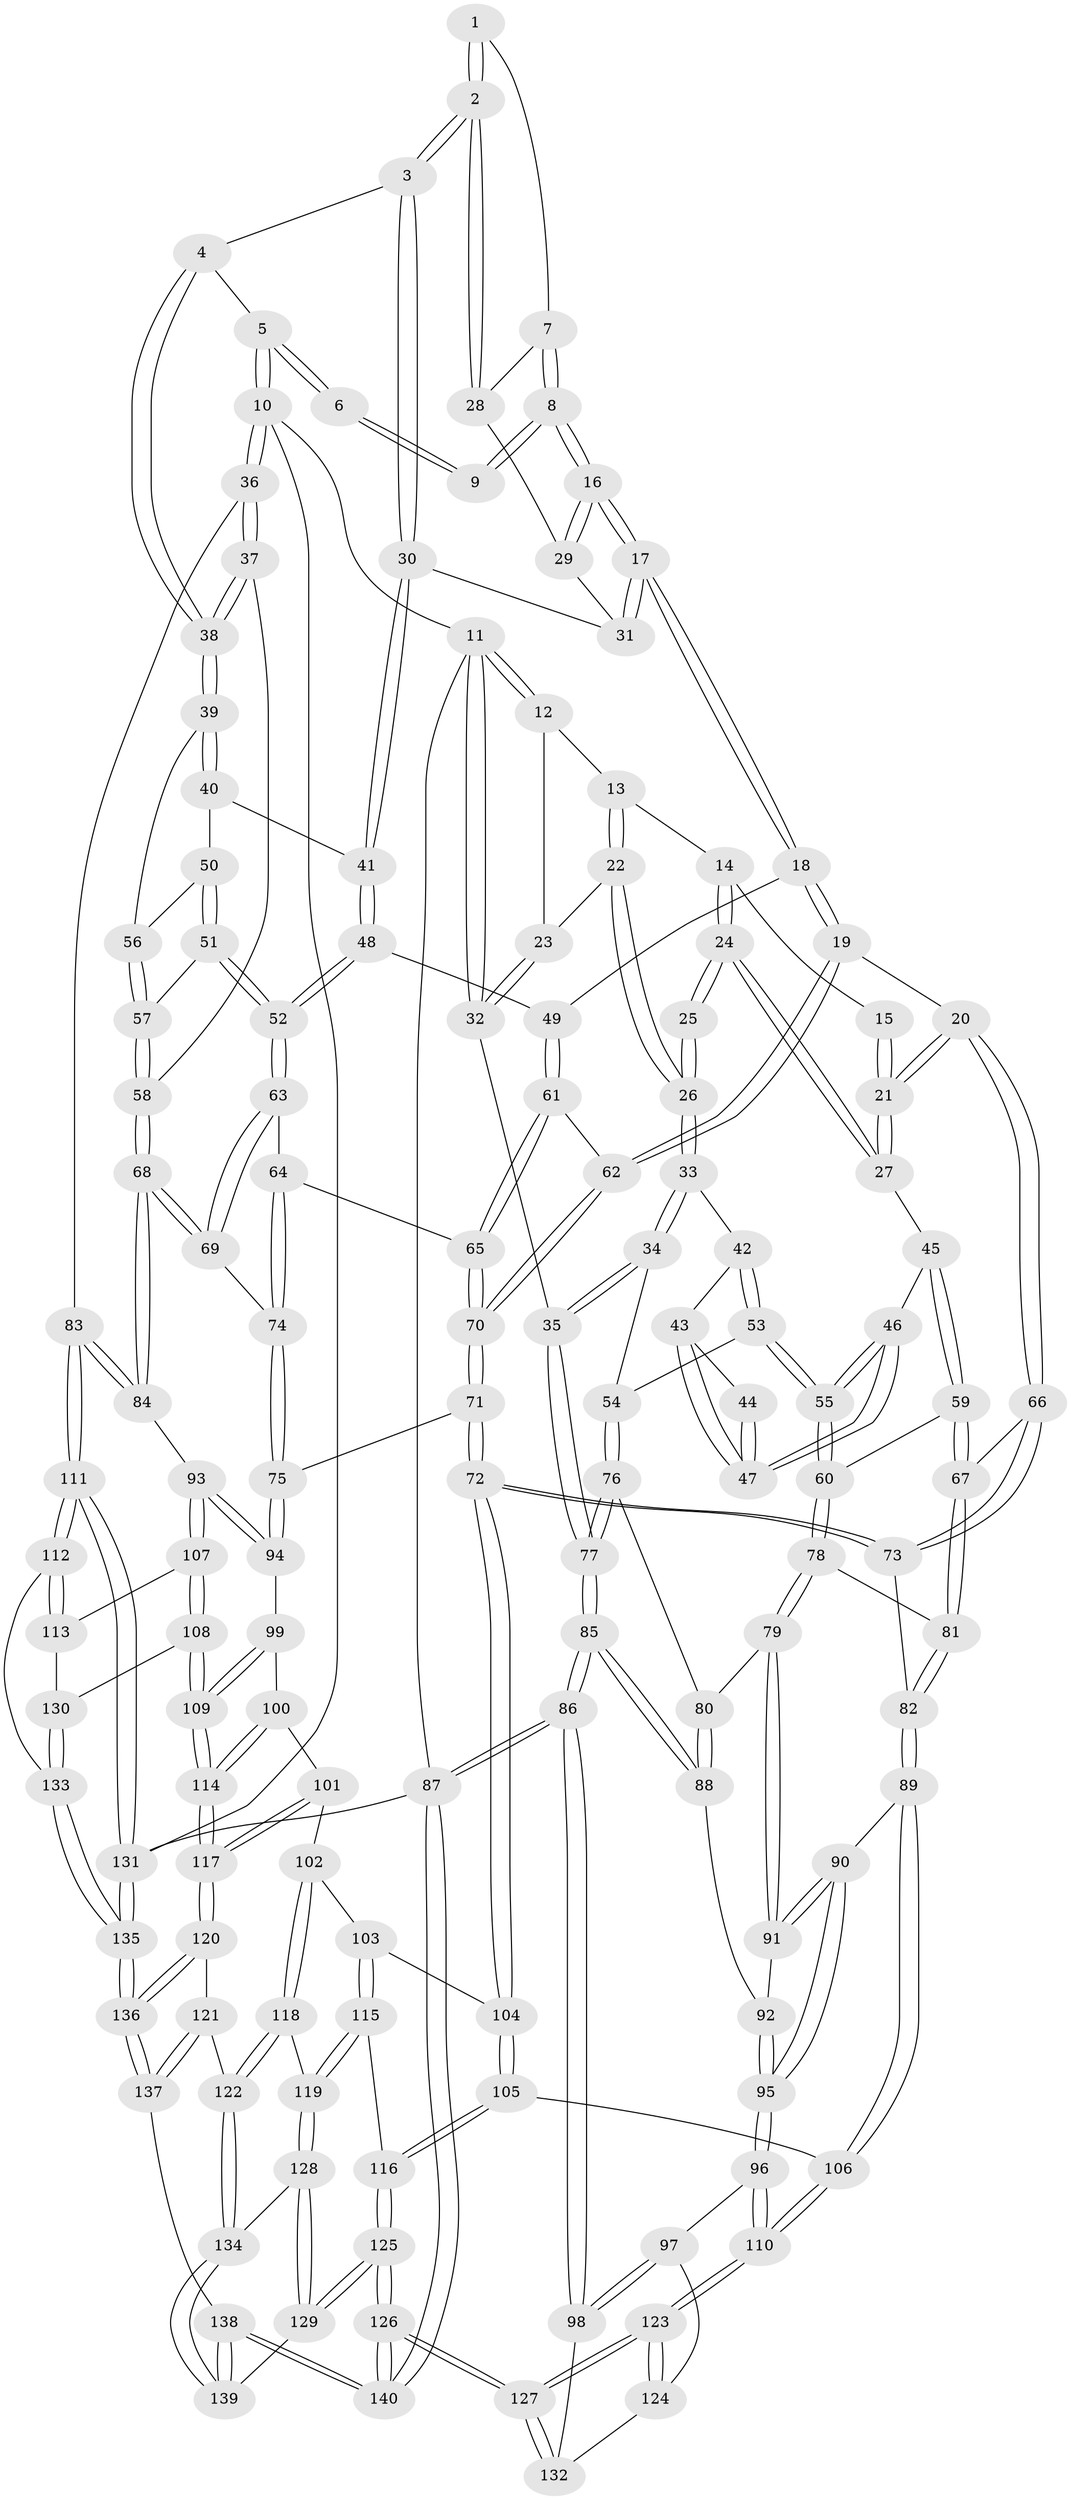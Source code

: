 // Generated by graph-tools (version 1.1) at 2025/00/03/09/25 05:00:26]
// undirected, 140 vertices, 347 edges
graph export_dot {
graph [start="1"]
  node [color=gray90,style=filled];
  1 [pos="+0.7944930256006105+0"];
  2 [pos="+0.8190215459981244+0.07026542894594782"];
  3 [pos="+0.8577861790907046+0.11318443842540091"];
  4 [pos="+0.8643264976996521+0.11252157081425328"];
  5 [pos="+1+0"];
  6 [pos="+0.7413096629091469+0"];
  7 [pos="+0.7221659307484803+0.05740361621679919"];
  8 [pos="+0.6371656485127847+0"];
  9 [pos="+0.6052505951849083+0"];
  10 [pos="+1+0"];
  11 [pos="+0+0"];
  12 [pos="+0.0016062599166607728+0"];
  13 [pos="+0.3110939625056529+0"];
  14 [pos="+0.3320903597532983+0"];
  15 [pos="+0.5862104107290601+0"];
  16 [pos="+0.6071271681032573+0.12155351155659347"];
  17 [pos="+0.5744268889098825+0.19164819965211138"];
  18 [pos="+0.5724208749762558+0.19463663368077394"];
  19 [pos="+0.48206795322777496+0.2291553984764893"];
  20 [pos="+0.4674610538867591+0.22842863112896442"];
  21 [pos="+0.46594691938389454+0.227257308672036"];
  22 [pos="+0.1090597462727384+0.09547399965648336"];
  23 [pos="+0.0882042304965996+0.07404403984560547"];
  24 [pos="+0.34071000034986576+0.11328418094921931"];
  25 [pos="+0.25996009737679465+0.1282989090547652"];
  26 [pos="+0.11576068472285357+0.11978604306842668"];
  27 [pos="+0.3936392137507186+0.18730679359993635"];
  28 [pos="+0.7252535165077956+0.06075242093420668"];
  29 [pos="+0.7208379879202099+0.10612405325791655"];
  30 [pos="+0.8016457000650745+0.1676567247781819"];
  31 [pos="+0.7423983993892967+0.13810951289606685"];
  32 [pos="+0+0"];
  33 [pos="+0.07749433690082129+0.18255214171986517"];
  34 [pos="+0+0.20856573635290634"];
  35 [pos="+0+0.2016972704203495"];
  36 [pos="+1+0.18687771490580293"];
  37 [pos="+1+0.19943215610957993"];
  38 [pos="+1+0.1894090140151919"];
  39 [pos="+0.9487439771754828+0.24221290688846797"];
  40 [pos="+0.8260546642419233+0.23189029990875387"];
  41 [pos="+0.7890140850061431+0.20719564773063576"];
  42 [pos="+0.08688619805939914+0.19649865017087192"];
  43 [pos="+0.15739468513901536+0.2266869645913063"];
  44 [pos="+0.21794142562654623+0.19210509631773573"];
  45 [pos="+0.30582753958878667+0.25832516380158654"];
  46 [pos="+0.20873600271137466+0.2818693543632875"];
  47 [pos="+0.198208557198933+0.2613847336143421"];
  48 [pos="+0.743355890558734+0.25821871125587514"];
  49 [pos="+0.7105418055803281+0.26003615502167243"];
  50 [pos="+0.8671048461401001+0.2830863531864093"];
  51 [pos="+0.8312282855096433+0.3340907126664976"];
  52 [pos="+0.8028176015977097+0.3529230051527829"];
  53 [pos="+0.1208147677159443+0.34634506551016253"];
  54 [pos="+0.07737653402835139+0.3627514837869376"];
  55 [pos="+0.16081341382914502+0.3567957986082393"];
  56 [pos="+0.9119689482313397+0.27459536338263535"];
  57 [pos="+0.904392644832332+0.332139474767627"];
  58 [pos="+0.9378686649791353+0.37964116909266377"];
  59 [pos="+0.272511301129726+0.36956571796941495"];
  60 [pos="+0.17649295892802838+0.37590624420335333"];
  61 [pos="+0.6740835856529023+0.35595323100748616"];
  62 [pos="+0.5657137302940376+0.3398174427434519"];
  63 [pos="+0.8025369233857553+0.36506073970098624"];
  64 [pos="+0.7134183937552255+0.3933118677946105"];
  65 [pos="+0.6844647302846794+0.38385590931621116"];
  66 [pos="+0.42833768743148065+0.3542742843957962"];
  67 [pos="+0.3166612643501752+0.40739288879850016"];
  68 [pos="+0.8836887258296363+0.5000812460135182"];
  69 [pos="+0.8670248669640248+0.48860204580568034"];
  70 [pos="+0.5995973033207501+0.48478942409391756"];
  71 [pos="+0.5919684103652453+0.5336154319351296"];
  72 [pos="+0.4938379790784247+0.5668260023019976"];
  73 [pos="+0.47867939642654944+0.5627691709011226"];
  74 [pos="+0.7321782939121426+0.48807270136216857"];
  75 [pos="+0.61208064764903+0.5403161517065255"];
  76 [pos="+0.04152123075443545+0.39535953723827194"];
  77 [pos="+0+0.44633149012474904"];
  78 [pos="+0.18858209909579005+0.48318346457553035"];
  79 [pos="+0.1882047840937623+0.4838752252330719"];
  80 [pos="+0.0971204392493464+0.4990964562998299"];
  81 [pos="+0.3032603770162807+0.46469154212115293"];
  82 [pos="+0.39928922280781415+0.5840807766952213"];
  83 [pos="+1+0.6033003378163819"];
  84 [pos="+0.929445039780692+0.5762050348001061"];
  85 [pos="+0+0.5400360806814712"];
  86 [pos="+0+0.7963621567591607"];
  87 [pos="+0+1"];
  88 [pos="+0.04314629100012543+0.5620914082545742"];
  89 [pos="+0.3228498629163351+0.6500993244829292"];
  90 [pos="+0.22476317268054294+0.6185547237403317"];
  91 [pos="+0.21443730920168225+0.6001871268526731"];
  92 [pos="+0.046072555564036874+0.5655045122161734"];
  93 [pos="+0.8606421777138467+0.6475289897880148"];
  94 [pos="+0.7075445539583719+0.6425259103023395"];
  95 [pos="+0.10416672078159732+0.710721342719328"];
  96 [pos="+0.0911653965842249+0.7422340352645896"];
  97 [pos="+0.0607806506542289+0.7535256525288619"];
  98 [pos="+0+0.7950160440998434"];
  99 [pos="+0.6786746256587198+0.7020898331899056"];
  100 [pos="+0.6326249255390435+0.7400112642785546"];
  101 [pos="+0.5716963311787622+0.7631082683473945"];
  102 [pos="+0.5654395406334604+0.7633494952291359"];
  103 [pos="+0.5483495272356457+0.7442047440522979"];
  104 [pos="+0.5264971911664189+0.6922965406445288"];
  105 [pos="+0.34906630666461935+0.7791313844529902"];
  106 [pos="+0.3242222097210878+0.7514484642883273"];
  107 [pos="+0.8522818843443449+0.7259406503119038"];
  108 [pos="+0.7943427951289709+0.8242430918198764"];
  109 [pos="+0.7782874025501408+0.8349819606177405"];
  110 [pos="+0.19202344212749065+0.820339556090431"];
  111 [pos="+1+0.8220421278875912"];
  112 [pos="+1+0.8490386651264572"];
  113 [pos="+0.9667448948800352+0.8267077707319199"];
  114 [pos="+0.7547520371015274+0.862604246294293"];
  115 [pos="+0.3881116370675144+0.7969141949557096"];
  116 [pos="+0.350307786029525+0.7808956896079637"];
  117 [pos="+0.7321368351434748+0.9031935901567907"];
  118 [pos="+0.5492813424623787+0.8161602431979749"];
  119 [pos="+0.4450139048481324+0.8534608691498409"];
  120 [pos="+0.727805631214155+0.9199764934901353"];
  121 [pos="+0.5784843013745202+0.8863214454703218"];
  122 [pos="+0.5626427198119361+0.8747754996298259"];
  123 [pos="+0.18849003241735562+0.9449829525276607"];
  124 [pos="+0.08084350811455517+0.8742022918034145"];
  125 [pos="+0.3215491911895788+0.9797719956414193"];
  126 [pos="+0.22226890127038504+1"];
  127 [pos="+0.22174052856304544+1"];
  128 [pos="+0.4452778346694148+0.8598001466276053"];
  129 [pos="+0.431062262826619+0.9153299580464219"];
  130 [pos="+0.8471042603483535+0.8525460858201374"];
  131 [pos="+1+1"];
  132 [pos="+0.03657821866567631+0.899402934076964"];
  133 [pos="+0.9193826759681558+0.9149584203277257"];
  134 [pos="+0.522218817773142+0.9115264912081446"];
  135 [pos="+0.8112843921273597+1"];
  136 [pos="+0.766093258278914+1"];
  137 [pos="+0.5755284115884756+1"];
  138 [pos="+0.5557105825838345+1"];
  139 [pos="+0.5004286028384292+0.9564555809812287"];
  140 [pos="+0.21606773450283343+1"];
  1 -- 2;
  1 -- 2;
  1 -- 7;
  2 -- 3;
  2 -- 3;
  2 -- 28;
  2 -- 28;
  3 -- 4;
  3 -- 30;
  3 -- 30;
  4 -- 5;
  4 -- 38;
  4 -- 38;
  5 -- 6;
  5 -- 6;
  5 -- 10;
  5 -- 10;
  6 -- 9;
  6 -- 9;
  7 -- 8;
  7 -- 8;
  7 -- 28;
  8 -- 9;
  8 -- 9;
  8 -- 16;
  8 -- 16;
  10 -- 11;
  10 -- 36;
  10 -- 36;
  10 -- 131;
  11 -- 12;
  11 -- 12;
  11 -- 32;
  11 -- 32;
  11 -- 87;
  12 -- 13;
  12 -- 23;
  13 -- 14;
  13 -- 22;
  13 -- 22;
  14 -- 15;
  14 -- 24;
  14 -- 24;
  15 -- 21;
  15 -- 21;
  16 -- 17;
  16 -- 17;
  16 -- 29;
  16 -- 29;
  17 -- 18;
  17 -- 18;
  17 -- 31;
  17 -- 31;
  18 -- 19;
  18 -- 19;
  18 -- 49;
  19 -- 20;
  19 -- 62;
  19 -- 62;
  20 -- 21;
  20 -- 21;
  20 -- 66;
  20 -- 66;
  21 -- 27;
  21 -- 27;
  22 -- 23;
  22 -- 26;
  22 -- 26;
  23 -- 32;
  23 -- 32;
  24 -- 25;
  24 -- 25;
  24 -- 27;
  24 -- 27;
  25 -- 26;
  25 -- 26;
  26 -- 33;
  26 -- 33;
  27 -- 45;
  28 -- 29;
  29 -- 31;
  30 -- 31;
  30 -- 41;
  30 -- 41;
  32 -- 35;
  33 -- 34;
  33 -- 34;
  33 -- 42;
  34 -- 35;
  34 -- 35;
  34 -- 54;
  35 -- 77;
  35 -- 77;
  36 -- 37;
  36 -- 37;
  36 -- 83;
  37 -- 38;
  37 -- 38;
  37 -- 58;
  38 -- 39;
  38 -- 39;
  39 -- 40;
  39 -- 40;
  39 -- 56;
  40 -- 41;
  40 -- 50;
  41 -- 48;
  41 -- 48;
  42 -- 43;
  42 -- 53;
  42 -- 53;
  43 -- 44;
  43 -- 47;
  43 -- 47;
  44 -- 47;
  44 -- 47;
  45 -- 46;
  45 -- 59;
  45 -- 59;
  46 -- 47;
  46 -- 47;
  46 -- 55;
  46 -- 55;
  48 -- 49;
  48 -- 52;
  48 -- 52;
  49 -- 61;
  49 -- 61;
  50 -- 51;
  50 -- 51;
  50 -- 56;
  51 -- 52;
  51 -- 52;
  51 -- 57;
  52 -- 63;
  52 -- 63;
  53 -- 54;
  53 -- 55;
  53 -- 55;
  54 -- 76;
  54 -- 76;
  55 -- 60;
  55 -- 60;
  56 -- 57;
  56 -- 57;
  57 -- 58;
  57 -- 58;
  58 -- 68;
  58 -- 68;
  59 -- 60;
  59 -- 67;
  59 -- 67;
  60 -- 78;
  60 -- 78;
  61 -- 62;
  61 -- 65;
  61 -- 65;
  62 -- 70;
  62 -- 70;
  63 -- 64;
  63 -- 69;
  63 -- 69;
  64 -- 65;
  64 -- 74;
  64 -- 74;
  65 -- 70;
  65 -- 70;
  66 -- 67;
  66 -- 73;
  66 -- 73;
  67 -- 81;
  67 -- 81;
  68 -- 69;
  68 -- 69;
  68 -- 84;
  68 -- 84;
  69 -- 74;
  70 -- 71;
  70 -- 71;
  71 -- 72;
  71 -- 72;
  71 -- 75;
  72 -- 73;
  72 -- 73;
  72 -- 104;
  72 -- 104;
  73 -- 82;
  74 -- 75;
  74 -- 75;
  75 -- 94;
  75 -- 94;
  76 -- 77;
  76 -- 77;
  76 -- 80;
  77 -- 85;
  77 -- 85;
  78 -- 79;
  78 -- 79;
  78 -- 81;
  79 -- 80;
  79 -- 91;
  79 -- 91;
  80 -- 88;
  80 -- 88;
  81 -- 82;
  81 -- 82;
  82 -- 89;
  82 -- 89;
  83 -- 84;
  83 -- 84;
  83 -- 111;
  83 -- 111;
  84 -- 93;
  85 -- 86;
  85 -- 86;
  85 -- 88;
  85 -- 88;
  86 -- 87;
  86 -- 87;
  86 -- 98;
  86 -- 98;
  87 -- 140;
  87 -- 140;
  87 -- 131;
  88 -- 92;
  89 -- 90;
  89 -- 106;
  89 -- 106;
  90 -- 91;
  90 -- 91;
  90 -- 95;
  90 -- 95;
  91 -- 92;
  92 -- 95;
  92 -- 95;
  93 -- 94;
  93 -- 94;
  93 -- 107;
  93 -- 107;
  94 -- 99;
  95 -- 96;
  95 -- 96;
  96 -- 97;
  96 -- 110;
  96 -- 110;
  97 -- 98;
  97 -- 98;
  97 -- 124;
  98 -- 132;
  99 -- 100;
  99 -- 109;
  99 -- 109;
  100 -- 101;
  100 -- 114;
  100 -- 114;
  101 -- 102;
  101 -- 117;
  101 -- 117;
  102 -- 103;
  102 -- 118;
  102 -- 118;
  103 -- 104;
  103 -- 115;
  103 -- 115;
  104 -- 105;
  104 -- 105;
  105 -- 106;
  105 -- 116;
  105 -- 116;
  106 -- 110;
  106 -- 110;
  107 -- 108;
  107 -- 108;
  107 -- 113;
  108 -- 109;
  108 -- 109;
  108 -- 130;
  109 -- 114;
  109 -- 114;
  110 -- 123;
  110 -- 123;
  111 -- 112;
  111 -- 112;
  111 -- 131;
  111 -- 131;
  112 -- 113;
  112 -- 113;
  112 -- 133;
  113 -- 130;
  114 -- 117;
  114 -- 117;
  115 -- 116;
  115 -- 119;
  115 -- 119;
  116 -- 125;
  116 -- 125;
  117 -- 120;
  117 -- 120;
  118 -- 119;
  118 -- 122;
  118 -- 122;
  119 -- 128;
  119 -- 128;
  120 -- 121;
  120 -- 136;
  120 -- 136;
  121 -- 122;
  121 -- 137;
  121 -- 137;
  122 -- 134;
  122 -- 134;
  123 -- 124;
  123 -- 124;
  123 -- 127;
  123 -- 127;
  124 -- 132;
  125 -- 126;
  125 -- 126;
  125 -- 129;
  125 -- 129;
  126 -- 127;
  126 -- 127;
  126 -- 140;
  126 -- 140;
  127 -- 132;
  127 -- 132;
  128 -- 129;
  128 -- 129;
  128 -- 134;
  129 -- 139;
  130 -- 133;
  130 -- 133;
  131 -- 135;
  131 -- 135;
  133 -- 135;
  133 -- 135;
  134 -- 139;
  134 -- 139;
  135 -- 136;
  135 -- 136;
  136 -- 137;
  136 -- 137;
  137 -- 138;
  138 -- 139;
  138 -- 139;
  138 -- 140;
  138 -- 140;
}
